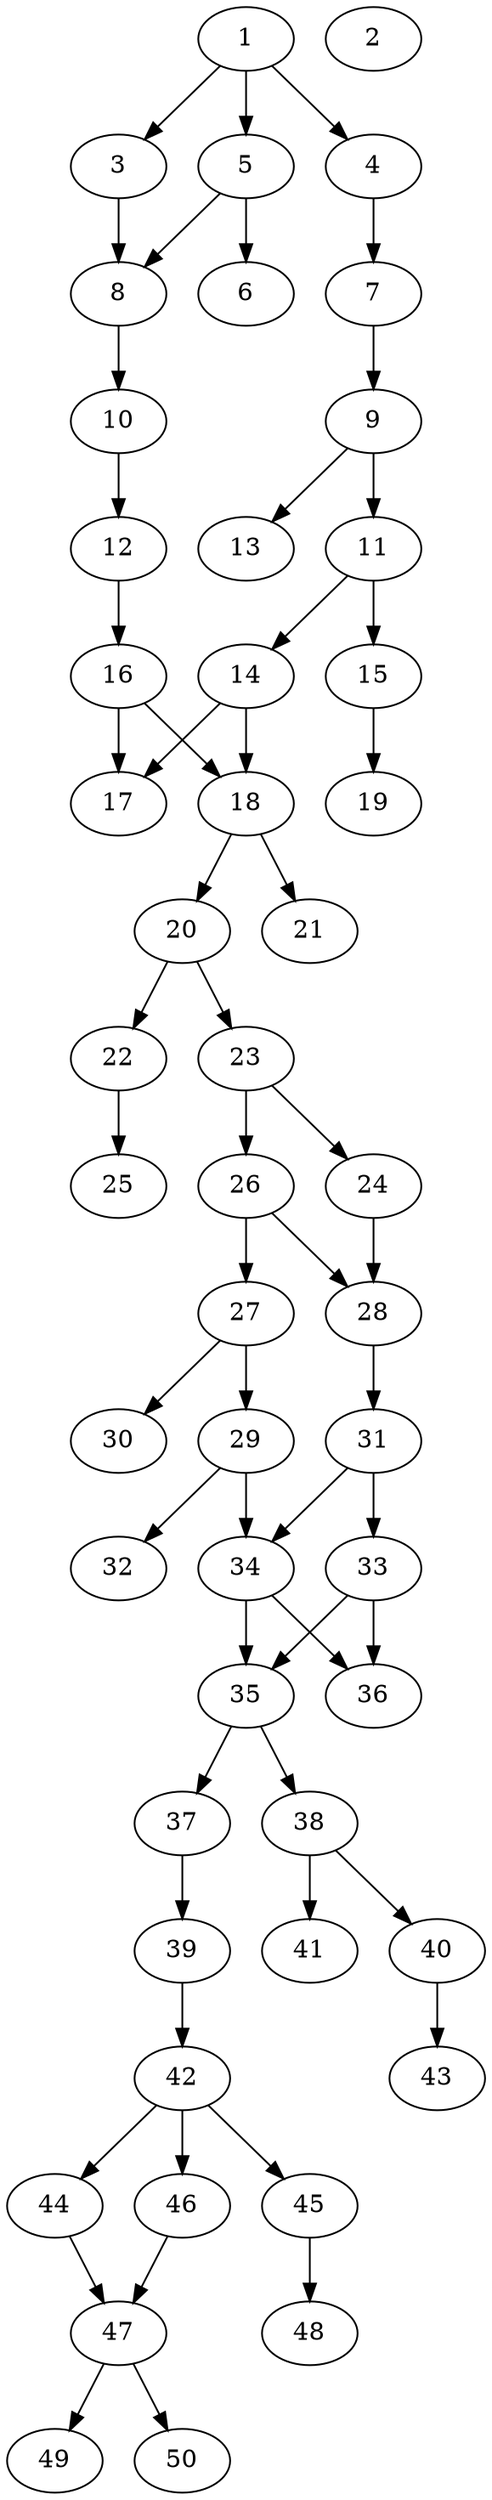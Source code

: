// DAG automatically generated by daggen at Thu Oct  3 14:07:58 2019
// ./daggen --dot -n 50 --ccr 0.5 --fat 0.3 --regular 0.9 --density 0.5 --mindata 5242880 --maxdata 52428800 
digraph G {
  1 [size="18960384", alpha="0.15", expect_size="9480192"] 
  1 -> 3 [size ="9480192"]
  1 -> 4 [size ="9480192"]
  1 -> 5 [size ="9480192"]
  2 [size="57888768", alpha="0.05", expect_size="28944384"] 
  3 [size="58714112", alpha="0.12", expect_size="29357056"] 
  3 -> 8 [size ="29357056"]
  4 [size="65226752", alpha="0.19", expect_size="32613376"] 
  4 -> 7 [size ="32613376"]
  5 [size="26097664", alpha="0.06", expect_size="13048832"] 
  5 -> 6 [size ="13048832"]
  5 -> 8 [size ="13048832"]
  6 [size="103432192", alpha="0.06", expect_size="51716096"] 
  7 [size="23177216", alpha="0.18", expect_size="11588608"] 
  7 -> 9 [size ="11588608"]
  8 [size="40130560", alpha="0.16", expect_size="20065280"] 
  8 -> 10 [size ="20065280"]
  9 [size="70649856", alpha="0.07", expect_size="35324928"] 
  9 -> 11 [size ="35324928"]
  9 -> 13 [size ="35324928"]
  10 [size="87857152", alpha="0.09", expect_size="43928576"] 
  10 -> 12 [size ="43928576"]
  11 [size="49774592", alpha="0.08", expect_size="24887296"] 
  11 -> 14 [size ="24887296"]
  11 -> 15 [size ="24887296"]
  12 [size="27398144", alpha="0.14", expect_size="13699072"] 
  12 -> 16 [size ="13699072"]
  13 [size="52903936", alpha="0.04", expect_size="26451968"] 
  14 [size="17412096", alpha="0.16", expect_size="8706048"] 
  14 -> 17 [size ="8706048"]
  14 -> 18 [size ="8706048"]
  15 [size="11991040", alpha="0.04", expect_size="5995520"] 
  15 -> 19 [size ="5995520"]
  16 [size="38514688", alpha="0.04", expect_size="19257344"] 
  16 -> 17 [size ="19257344"]
  16 -> 18 [size ="19257344"]
  17 [size="64718848", alpha="0.07", expect_size="32359424"] 
  18 [size="52979712", alpha="0.04", expect_size="26489856"] 
  18 -> 20 [size ="26489856"]
  18 -> 21 [size ="26489856"]
  19 [size="33927168", alpha="0.05", expect_size="16963584"] 
  20 [size="66424832", alpha="0.19", expect_size="33212416"] 
  20 -> 22 [size ="33212416"]
  20 -> 23 [size ="33212416"]
  21 [size="16052224", alpha="0.14", expect_size="8026112"] 
  22 [size="51800064", alpha="0.00", expect_size="25900032"] 
  22 -> 25 [size ="25900032"]
  23 [size="24530944", alpha="0.16", expect_size="12265472"] 
  23 -> 24 [size ="12265472"]
  23 -> 26 [size ="12265472"]
  24 [size="44754944", alpha="0.03", expect_size="22377472"] 
  24 -> 28 [size ="22377472"]
  25 [size="25278464", alpha="0.14", expect_size="12639232"] 
  26 [size="45158400", alpha="0.04", expect_size="22579200"] 
  26 -> 27 [size ="22579200"]
  26 -> 28 [size ="22579200"]
  27 [size="65312768", alpha="0.17", expect_size="32656384"] 
  27 -> 29 [size ="32656384"]
  27 -> 30 [size ="32656384"]
  28 [size="97742848", alpha="0.17", expect_size="48871424"] 
  28 -> 31 [size ="48871424"]
  29 [size="23783424", alpha="0.09", expect_size="11891712"] 
  29 -> 32 [size ="11891712"]
  29 -> 34 [size ="11891712"]
  30 [size="48326656", alpha="0.17", expect_size="24163328"] 
  31 [size="43298816", alpha="0.14", expect_size="21649408"] 
  31 -> 33 [size ="21649408"]
  31 -> 34 [size ="21649408"]
  32 [size="17170432", alpha="0.15", expect_size="8585216"] 
  33 [size="17348608", alpha="0.04", expect_size="8674304"] 
  33 -> 35 [size ="8674304"]
  33 -> 36 [size ="8674304"]
  34 [size="92061696", alpha="0.15", expect_size="46030848"] 
  34 -> 35 [size ="46030848"]
  34 -> 36 [size ="46030848"]
  35 [size="12935168", alpha="0.06", expect_size="6467584"] 
  35 -> 37 [size ="6467584"]
  35 -> 38 [size ="6467584"]
  36 [size="78700544", alpha="0.03", expect_size="39350272"] 
  37 [size="99186688", alpha="0.12", expect_size="49593344"] 
  37 -> 39 [size ="49593344"]
  38 [size="87087104", alpha="0.10", expect_size="43543552"] 
  38 -> 40 [size ="43543552"]
  38 -> 41 [size ="43543552"]
  39 [size="72050688", alpha="0.12", expect_size="36025344"] 
  39 -> 42 [size ="36025344"]
  40 [size="19869696", alpha="0.07", expect_size="9934848"] 
  40 -> 43 [size ="9934848"]
  41 [size="102285312", alpha="0.03", expect_size="51142656"] 
  42 [size="75474944", alpha="0.07", expect_size="37737472"] 
  42 -> 44 [size ="37737472"]
  42 -> 45 [size ="37737472"]
  42 -> 46 [size ="37737472"]
  43 [size="50724864", alpha="0.14", expect_size="25362432"] 
  44 [size="70453248", alpha="0.09", expect_size="35226624"] 
  44 -> 47 [size ="35226624"]
  45 [size="47216640", alpha="0.07", expect_size="23608320"] 
  45 -> 48 [size ="23608320"]
  46 [size="76894208", alpha="0.12", expect_size="38447104"] 
  46 -> 47 [size ="38447104"]
  47 [size="93143040", alpha="0.09", expect_size="46571520"] 
  47 -> 49 [size ="46571520"]
  47 -> 50 [size ="46571520"]
  48 [size="55826432", alpha="0.04", expect_size="27913216"] 
  49 [size="101810176", alpha="0.02", expect_size="50905088"] 
  50 [size="65794048", alpha="0.08", expect_size="32897024"] 
}
